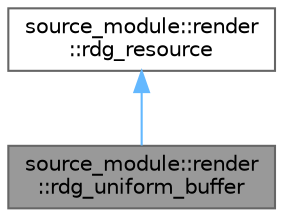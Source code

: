 digraph "source_module::render::rdg_uniform_buffer"
{
 // LATEX_PDF_SIZE
  bgcolor="transparent";
  edge [fontname=Helvetica,fontsize=10,labelfontname=Helvetica,labelfontsize=10];
  node [fontname=Helvetica,fontsize=10,shape=box,height=0.2,width=0.4];
  Node1 [id="Node000001",label="source_module::render\l::rdg_uniform_buffer",height=0.2,width=0.4,color="gray40", fillcolor="grey60", style="filled", fontcolor="black",tooltip=" "];
  Node2 -> Node1 [id="edge2_Node000001_Node000002",dir="back",color="steelblue1",style="solid",tooltip=" "];
  Node2 [id="Node000002",label="source_module::render\l::rdg_resource",height=0.2,width=0.4,color="gray40", fillcolor="white", style="filled",URL="$classsource__module_1_1render_1_1rdg__resource.html",tooltip=" "];
}
